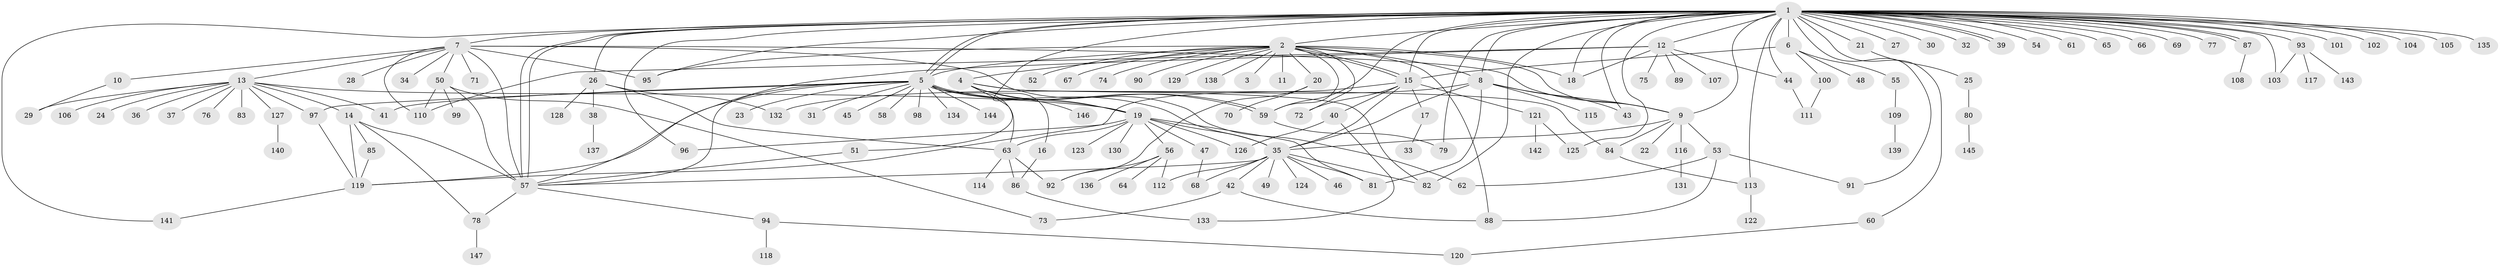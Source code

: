 // coarse degree distribution, {41: 0.008403361344537815, 18: 0.008403361344537815, 1: 0.5126050420168067, 6: 0.008403361344537815, 17: 0.008403361344537815, 10: 0.01680672268907563, 12: 0.03361344537815126, 7: 0.008403361344537815, 4: 0.03361344537815126, 3: 0.1092436974789916, 2: 0.20168067226890757, 16: 0.008403361344537815, 5: 0.04201680672268908}
// Generated by graph-tools (version 1.1) at 2025/51/02/27/25 19:51:59]
// undirected, 147 vertices, 219 edges
graph export_dot {
graph [start="1"]
  node [color=gray90,style=filled];
  1;
  2;
  3;
  4;
  5;
  6;
  7;
  8;
  9;
  10;
  11;
  12;
  13;
  14;
  15;
  16;
  17;
  18;
  19;
  20;
  21;
  22;
  23;
  24;
  25;
  26;
  27;
  28;
  29;
  30;
  31;
  32;
  33;
  34;
  35;
  36;
  37;
  38;
  39;
  40;
  41;
  42;
  43;
  44;
  45;
  46;
  47;
  48;
  49;
  50;
  51;
  52;
  53;
  54;
  55;
  56;
  57;
  58;
  59;
  60;
  61;
  62;
  63;
  64;
  65;
  66;
  67;
  68;
  69;
  70;
  71;
  72;
  73;
  74;
  75;
  76;
  77;
  78;
  79;
  80;
  81;
  82;
  83;
  84;
  85;
  86;
  87;
  88;
  89;
  90;
  91;
  92;
  93;
  94;
  95;
  96;
  97;
  98;
  99;
  100;
  101;
  102;
  103;
  104;
  105;
  106;
  107;
  108;
  109;
  110;
  111;
  112;
  113;
  114;
  115;
  116;
  117;
  118;
  119;
  120;
  121;
  122;
  123;
  124;
  125;
  126;
  127;
  128;
  129;
  130;
  131;
  132;
  133;
  134;
  135;
  136;
  137;
  138;
  139;
  140;
  141;
  142;
  143;
  144;
  145;
  146;
  147;
  1 -- 2;
  1 -- 5;
  1 -- 5;
  1 -- 6;
  1 -- 7;
  1 -- 8;
  1 -- 9;
  1 -- 12;
  1 -- 15;
  1 -- 18;
  1 -- 19;
  1 -- 21;
  1 -- 26;
  1 -- 27;
  1 -- 30;
  1 -- 32;
  1 -- 39;
  1 -- 39;
  1 -- 43;
  1 -- 44;
  1 -- 54;
  1 -- 57;
  1 -- 57;
  1 -- 59;
  1 -- 60;
  1 -- 61;
  1 -- 65;
  1 -- 66;
  1 -- 69;
  1 -- 77;
  1 -- 79;
  1 -- 82;
  1 -- 87;
  1 -- 87;
  1 -- 91;
  1 -- 93;
  1 -- 95;
  1 -- 96;
  1 -- 101;
  1 -- 102;
  1 -- 103;
  1 -- 104;
  1 -- 105;
  1 -- 113;
  1 -- 125;
  1 -- 135;
  1 -- 141;
  2 -- 3;
  2 -- 4;
  2 -- 5;
  2 -- 8;
  2 -- 9;
  2 -- 11;
  2 -- 15;
  2 -- 15;
  2 -- 18;
  2 -- 20;
  2 -- 52;
  2 -- 59;
  2 -- 67;
  2 -- 72;
  2 -- 74;
  2 -- 88;
  2 -- 90;
  2 -- 95;
  2 -- 129;
  2 -- 138;
  4 -- 16;
  4 -- 19;
  4 -- 51;
  4 -- 82;
  4 -- 84;
  4 -- 146;
  5 -- 23;
  5 -- 31;
  5 -- 35;
  5 -- 41;
  5 -- 45;
  5 -- 57;
  5 -- 58;
  5 -- 59;
  5 -- 59;
  5 -- 63;
  5 -- 97;
  5 -- 98;
  5 -- 119;
  5 -- 134;
  5 -- 144;
  6 -- 15;
  6 -- 48;
  6 -- 55;
  6 -- 100;
  7 -- 9;
  7 -- 10;
  7 -- 13;
  7 -- 28;
  7 -- 34;
  7 -- 50;
  7 -- 57;
  7 -- 62;
  7 -- 71;
  7 -- 95;
  7 -- 110;
  8 -- 9;
  8 -- 35;
  8 -- 43;
  8 -- 81;
  8 -- 115;
  8 -- 132;
  9 -- 22;
  9 -- 35;
  9 -- 53;
  9 -- 84;
  9 -- 116;
  10 -- 29;
  12 -- 18;
  12 -- 44;
  12 -- 57;
  12 -- 75;
  12 -- 89;
  12 -- 107;
  12 -- 110;
  13 -- 14;
  13 -- 19;
  13 -- 24;
  13 -- 29;
  13 -- 36;
  13 -- 37;
  13 -- 41;
  13 -- 76;
  13 -- 83;
  13 -- 97;
  13 -- 106;
  13 -- 127;
  14 -- 57;
  14 -- 78;
  14 -- 85;
  14 -- 119;
  15 -- 17;
  15 -- 35;
  15 -- 40;
  15 -- 72;
  15 -- 119;
  15 -- 121;
  16 -- 86;
  17 -- 33;
  19 -- 35;
  19 -- 47;
  19 -- 56;
  19 -- 63;
  19 -- 81;
  19 -- 96;
  19 -- 123;
  19 -- 126;
  19 -- 130;
  20 -- 70;
  20 -- 92;
  21 -- 25;
  25 -- 80;
  26 -- 38;
  26 -- 63;
  26 -- 128;
  26 -- 132;
  35 -- 42;
  35 -- 46;
  35 -- 49;
  35 -- 57;
  35 -- 68;
  35 -- 81;
  35 -- 82;
  35 -- 112;
  35 -- 124;
  38 -- 137;
  40 -- 126;
  40 -- 133;
  42 -- 73;
  42 -- 88;
  44 -- 111;
  47 -- 68;
  50 -- 57;
  50 -- 73;
  50 -- 99;
  50 -- 110;
  51 -- 57;
  53 -- 62;
  53 -- 88;
  53 -- 91;
  55 -- 109;
  56 -- 64;
  56 -- 92;
  56 -- 112;
  56 -- 136;
  57 -- 78;
  57 -- 94;
  59 -- 79;
  60 -- 120;
  63 -- 86;
  63 -- 92;
  63 -- 114;
  78 -- 147;
  80 -- 145;
  84 -- 113;
  85 -- 119;
  86 -- 133;
  87 -- 108;
  93 -- 103;
  93 -- 117;
  93 -- 143;
  94 -- 118;
  94 -- 120;
  97 -- 119;
  100 -- 111;
  109 -- 139;
  113 -- 122;
  116 -- 131;
  119 -- 141;
  121 -- 125;
  121 -- 142;
  127 -- 140;
}
